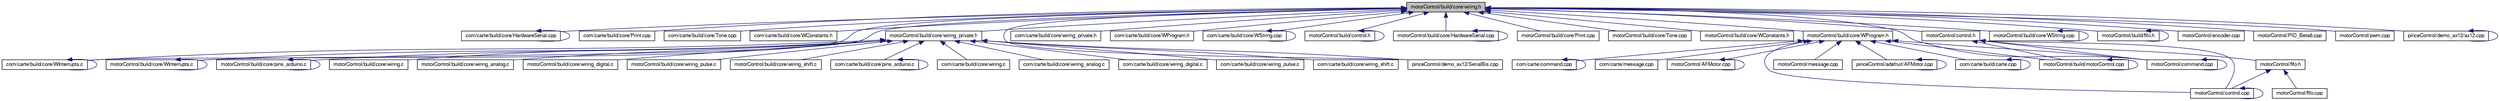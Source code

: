 digraph G
{
  edge [fontname="FreeSans",fontsize="10",labelfontname="FreeSans",labelfontsize="10"];
  node [fontname="FreeSans",fontsize="10",shape=record];
  Node1 [label="motorControl/build/core/wiring.h",height=0.2,width=0.4,color="black", fillcolor="grey75", style="filled" fontcolor="black"];
  Node1 -> Node2 [dir=back,color="midnightblue",fontsize="10",style="solid",fontname="FreeSans"];
  Node2 [label="com/carte/build/core/HardwareSerial.cpp",height=0.2,width=0.4,color="black", fillcolor="white", style="filled",URL="$com_2carte_2build_2core_2_hardware_serial_8cpp.html"];
  Node2 -> Node2 [dir=back,color="midnightblue",fontsize="10",style="solid",fontname="FreeSans"];
  Node1 -> Node3 [dir=back,color="midnightblue",fontsize="10",style="solid",fontname="FreeSans"];
  Node3 [label="com/carte/build/core/Print.cpp",height=0.2,width=0.4,color="black", fillcolor="white", style="filled",URL="$com_2carte_2build_2core_2_print_8cpp.html"];
  Node1 -> Node4 [dir=back,color="midnightblue",fontsize="10",style="solid",fontname="FreeSans"];
  Node4 [label="com/carte/build/core/Tone.cpp",height=0.2,width=0.4,color="black", fillcolor="white", style="filled",URL="$com_2carte_2build_2core_2_tone_8cpp.html"];
  Node1 -> Node5 [dir=back,color="midnightblue",fontsize="10",style="solid",fontname="FreeSans"];
  Node5 [label="com/carte/build/core/WConstants.h",height=0.2,width=0.4,color="black", fillcolor="white", style="filled",URL="$com_2carte_2build_2core_2_w_constants_8h.html"];
  Node1 -> Node6 [dir=back,color="midnightblue",fontsize="10",style="solid",fontname="FreeSans"];
  Node6 [label="com/carte/build/core/WInterrupts.c",height=0.2,width=0.4,color="black", fillcolor="white", style="filled",URL="$com_2carte_2build_2core_2_w_interrupts_8c.html"];
  Node6 -> Node6 [dir=back,color="midnightblue",fontsize="10",style="solid",fontname="FreeSans"];
  Node1 -> Node7 [dir=back,color="midnightblue",fontsize="10",style="solid",fontname="FreeSans"];
  Node7 [label="com/carte/build/core/wiring_private.h",height=0.2,width=0.4,color="black", fillcolor="white", style="filled",URL="$com_2carte_2build_2core_2wiring__private_8h.html"];
  Node1 -> Node8 [dir=back,color="midnightblue",fontsize="10",style="solid",fontname="FreeSans"];
  Node8 [label="com/carte/build/core/WProgram.h",height=0.2,width=0.4,color="black", fillcolor="white", style="filled",URL="$com_2carte_2build_2core_2_w_program_8h.html"];
  Node1 -> Node9 [dir=back,color="midnightblue",fontsize="10",style="solid",fontname="FreeSans"];
  Node9 [label="com/carte/build/core/WString.cpp",height=0.2,width=0.4,color="black", fillcolor="white", style="filled",URL="$com_2carte_2build_2core_2_w_string_8cpp.html"];
  Node9 -> Node9 [dir=back,color="midnightblue",fontsize="10",style="solid",fontname="FreeSans"];
  Node1 -> Node10 [dir=back,color="midnightblue",fontsize="10",style="solid",fontname="FreeSans"];
  Node10 [label="motorControl/build/control.h",height=0.2,width=0.4,color="black", fillcolor="white", style="filled",URL="$build_2control_8h.html"];
  Node10 -> Node10 [dir=back,color="midnightblue",fontsize="10",style="solid",fontname="FreeSans"];
  Node1 -> Node11 [dir=back,color="midnightblue",fontsize="10",style="solid",fontname="FreeSans"];
  Node11 [label="motorControl/build/core/HardwareSerial.cpp",height=0.2,width=0.4,color="black", fillcolor="white", style="filled",URL="$motor_control_2build_2core_2_hardware_serial_8cpp.html"];
  Node11 -> Node11 [dir=back,color="midnightblue",fontsize="10",style="solid",fontname="FreeSans"];
  Node1 -> Node12 [dir=back,color="midnightblue",fontsize="10",style="solid",fontname="FreeSans"];
  Node12 [label="motorControl/build/core/Print.cpp",height=0.2,width=0.4,color="black", fillcolor="white", style="filled",URL="$motor_control_2build_2core_2_print_8cpp.html"];
  Node1 -> Node13 [dir=back,color="midnightblue",fontsize="10",style="solid",fontname="FreeSans"];
  Node13 [label="motorControl/build/core/Tone.cpp",height=0.2,width=0.4,color="black", fillcolor="white", style="filled",URL="$motor_control_2build_2core_2_tone_8cpp.html"];
  Node1 -> Node14 [dir=back,color="midnightblue",fontsize="10",style="solid",fontname="FreeSans"];
  Node14 [label="motorControl/build/core/WConstants.h",height=0.2,width=0.4,color="black", fillcolor="white", style="filled",URL="$motor_control_2build_2core_2_w_constants_8h.html"];
  Node1 -> Node15 [dir=back,color="midnightblue",fontsize="10",style="solid",fontname="FreeSans"];
  Node15 [label="motorControl/build/core/WInterrupts.c",height=0.2,width=0.4,color="black", fillcolor="white", style="filled",URL="$motor_control_2build_2core_2_w_interrupts_8c.html"];
  Node15 -> Node15 [dir=back,color="midnightblue",fontsize="10",style="solid",fontname="FreeSans"];
  Node1 -> Node16 [dir=back,color="midnightblue",fontsize="10",style="solid",fontname="FreeSans"];
  Node16 [label="motorControl/build/core/wiring_private.h",height=0.2,width=0.4,color="black", fillcolor="white", style="filled",URL="$motor_control_2build_2core_2wiring__private_8h.html"];
  Node16 -> Node17 [dir=back,color="midnightblue",fontsize="10",style="solid",fontname="FreeSans"];
  Node17 [label="com/carte/build/core/pins_arduino.c",height=0.2,width=0.4,color="black", fillcolor="white", style="filled",URL="$com_2carte_2build_2core_2pins__arduino_8c.html"];
  Node17 -> Node17 [dir=back,color="midnightblue",fontsize="10",style="solid",fontname="FreeSans"];
  Node16 -> Node6 [dir=back,color="midnightblue",fontsize="10",style="solid",fontname="FreeSans"];
  Node16 -> Node18 [dir=back,color="midnightblue",fontsize="10",style="solid",fontname="FreeSans"];
  Node18 [label="com/carte/build/core/wiring.c",height=0.2,width=0.4,color="black", fillcolor="white", style="filled",URL="$com_2carte_2build_2core_2wiring_8c.html"];
  Node16 -> Node19 [dir=back,color="midnightblue",fontsize="10",style="solid",fontname="FreeSans"];
  Node19 [label="com/carte/build/core/wiring_analog.c",height=0.2,width=0.4,color="black", fillcolor="white", style="filled",URL="$com_2carte_2build_2core_2wiring__analog_8c.html"];
  Node16 -> Node20 [dir=back,color="midnightblue",fontsize="10",style="solid",fontname="FreeSans"];
  Node20 [label="com/carte/build/core/wiring_digital.c",height=0.2,width=0.4,color="black", fillcolor="white", style="filled",URL="$com_2carte_2build_2core_2wiring__digital_8c.html"];
  Node16 -> Node21 [dir=back,color="midnightblue",fontsize="10",style="solid",fontname="FreeSans"];
  Node21 [label="com/carte/build/core/wiring_pulse.c",height=0.2,width=0.4,color="black", fillcolor="white", style="filled",URL="$com_2carte_2build_2core_2wiring__pulse_8c.html"];
  Node16 -> Node22 [dir=back,color="midnightblue",fontsize="10",style="solid",fontname="FreeSans"];
  Node22 [label="com/carte/build/core/wiring_shift.c",height=0.2,width=0.4,color="black", fillcolor="white", style="filled",URL="$com_2carte_2build_2core_2wiring__shift_8c.html"];
  Node16 -> Node23 [dir=back,color="midnightblue",fontsize="10",style="solid",fontname="FreeSans"];
  Node23 [label="motorControl/build/core/pins_arduino.c",height=0.2,width=0.4,color="black", fillcolor="white", style="filled",URL="$motor_control_2build_2core_2pins__arduino_8c.html"];
  Node23 -> Node23 [dir=back,color="midnightblue",fontsize="10",style="solid",fontname="FreeSans"];
  Node16 -> Node15 [dir=back,color="midnightblue",fontsize="10",style="solid",fontname="FreeSans"];
  Node16 -> Node24 [dir=back,color="midnightblue",fontsize="10",style="solid",fontname="FreeSans"];
  Node24 [label="motorControl/build/core/wiring.c",height=0.2,width=0.4,color="black", fillcolor="white", style="filled",URL="$motor_control_2build_2core_2wiring_8c.html"];
  Node16 -> Node25 [dir=back,color="midnightblue",fontsize="10",style="solid",fontname="FreeSans"];
  Node25 [label="motorControl/build/core/wiring_analog.c",height=0.2,width=0.4,color="black", fillcolor="white", style="filled",URL="$motor_control_2build_2core_2wiring__analog_8c.html"];
  Node16 -> Node26 [dir=back,color="midnightblue",fontsize="10",style="solid",fontname="FreeSans"];
  Node26 [label="motorControl/build/core/wiring_digital.c",height=0.2,width=0.4,color="black", fillcolor="white", style="filled",URL="$motor_control_2build_2core_2wiring__digital_8c.html"];
  Node16 -> Node27 [dir=back,color="midnightblue",fontsize="10",style="solid",fontname="FreeSans"];
  Node27 [label="motorControl/build/core/wiring_pulse.c",height=0.2,width=0.4,color="black", fillcolor="white", style="filled",URL="$motor_control_2build_2core_2wiring__pulse_8c.html"];
  Node16 -> Node28 [dir=back,color="midnightblue",fontsize="10",style="solid",fontname="FreeSans"];
  Node28 [label="motorControl/build/core/wiring_shift.c",height=0.2,width=0.4,color="black", fillcolor="white", style="filled",URL="$motor_control_2build_2core_2wiring__shift_8c.html"];
  Node16 -> Node29 [dir=back,color="midnightblue",fontsize="10",style="solid",fontname="FreeSans"];
  Node29 [label="pinceControl/demo_ax12/SerialBis.cpp",height=0.2,width=0.4,color="black", fillcolor="white", style="filled",URL="$_serial_bis_8cpp.html"];
  Node1 -> Node30 [dir=back,color="midnightblue",fontsize="10",style="solid",fontname="FreeSans"];
  Node30 [label="motorControl/build/core/WProgram.h",height=0.2,width=0.4,color="black", fillcolor="white", style="filled",URL="$motor_control_2build_2core_2_w_program_8h.html"];
  Node30 -> Node31 [dir=back,color="midnightblue",fontsize="10",style="solid",fontname="FreeSans"];
  Node31 [label="com/carte/build/carte.cpp",height=0.2,width=0.4,color="black", fillcolor="white", style="filled",URL="$carte_8cpp.html"];
  Node31 -> Node31 [dir=back,color="midnightblue",fontsize="10",style="solid",fontname="FreeSans"];
  Node30 -> Node32 [dir=back,color="midnightblue",fontsize="10",style="solid",fontname="FreeSans"];
  Node32 [label="com/carte/command.cpp",height=0.2,width=0.4,color="black", fillcolor="white", style="filled",URL="$com_2carte_2command_8cpp.html"];
  Node32 -> Node32 [dir=back,color="midnightblue",fontsize="10",style="solid",fontname="FreeSans"];
  Node30 -> Node33 [dir=back,color="midnightblue",fontsize="10",style="solid",fontname="FreeSans"];
  Node33 [label="com/carte/message.cpp",height=0.2,width=0.4,color="black", fillcolor="white", style="filled",URL="$com_2carte_2message_8cpp.html"];
  Node30 -> Node34 [dir=back,color="midnightblue",fontsize="10",style="solid",fontname="FreeSans"];
  Node34 [label="motorControl/AFMotor.cpp",height=0.2,width=0.4,color="black", fillcolor="white", style="filled",URL="$motor_control_2_a_f_motor_8cpp.html"];
  Node34 -> Node34 [dir=back,color="midnightblue",fontsize="10",style="solid",fontname="FreeSans"];
  Node30 -> Node35 [dir=back,color="midnightblue",fontsize="10",style="solid",fontname="FreeSans"];
  Node35 [label="motorControl/build/motorControl.cpp",height=0.2,width=0.4,color="black", fillcolor="white", style="filled",URL="$motor_control_8cpp.html"];
  Node35 -> Node35 [dir=back,color="midnightblue",fontsize="10",style="solid",fontname="FreeSans"];
  Node30 -> Node36 [dir=back,color="midnightblue",fontsize="10",style="solid",fontname="FreeSans"];
  Node36 [label="motorControl/command.cpp",height=0.2,width=0.4,color="black", fillcolor="white", style="filled",URL="$motor_control_2command_8cpp.html"];
  Node36 -> Node36 [dir=back,color="midnightblue",fontsize="10",style="solid",fontname="FreeSans"];
  Node30 -> Node37 [dir=back,color="midnightblue",fontsize="10",style="solid",fontname="FreeSans"];
  Node37 [label="motorControl/control.cpp",height=0.2,width=0.4,color="black", fillcolor="white", style="filled",URL="$control_8cpp.html"];
  Node37 -> Node37 [dir=back,color="midnightblue",fontsize="10",style="solid",fontname="FreeSans"];
  Node30 -> Node38 [dir=back,color="midnightblue",fontsize="10",style="solid",fontname="FreeSans"];
  Node38 [label="motorControl/message.cpp",height=0.2,width=0.4,color="black", fillcolor="white", style="filled",URL="$motor_control_2message_8cpp.html"];
  Node30 -> Node39 [dir=back,color="midnightblue",fontsize="10",style="solid",fontname="FreeSans"];
  Node39 [label="pinceControl/adafruit/AFMotor.cpp",height=0.2,width=0.4,color="black", fillcolor="white", style="filled",URL="$pince_control_2adafruit_2_a_f_motor_8cpp.html"];
  Node39 -> Node39 [dir=back,color="midnightblue",fontsize="10",style="solid",fontname="FreeSans"];
  Node1 -> Node40 [dir=back,color="midnightblue",fontsize="10",style="solid",fontname="FreeSans"];
  Node40 [label="motorControl/build/core/WString.cpp",height=0.2,width=0.4,color="black", fillcolor="white", style="filled",URL="$motor_control_2build_2core_2_w_string_8cpp.html"];
  Node40 -> Node40 [dir=back,color="midnightblue",fontsize="10",style="solid",fontname="FreeSans"];
  Node1 -> Node41 [dir=back,color="midnightblue",fontsize="10",style="solid",fontname="FreeSans"];
  Node41 [label="motorControl/build/fifo.h",height=0.2,width=0.4,color="black", fillcolor="white", style="filled",URL="$build_2fifo_8h.html"];
  Node41 -> Node41 [dir=back,color="midnightblue",fontsize="10",style="solid",fontname="FreeSans"];
  Node1 -> Node36 [dir=back,color="midnightblue",fontsize="10",style="solid",fontname="FreeSans"];
  Node1 -> Node42 [dir=back,color="midnightblue",fontsize="10",style="solid",fontname="FreeSans"];
  Node42 [label="motorControl/control.h",height=0.2,width=0.4,color="black", fillcolor="white", style="filled",URL="$control_8h.html"];
  Node42 -> Node35 [dir=back,color="midnightblue",fontsize="10",style="solid",fontname="FreeSans"];
  Node42 -> Node36 [dir=back,color="midnightblue",fontsize="10",style="solid",fontname="FreeSans"];
  Node42 -> Node37 [dir=back,color="midnightblue",fontsize="10",style="solid",fontname="FreeSans"];
  Node42 -> Node43 [dir=back,color="midnightblue",fontsize="10",style="solid",fontname="FreeSans"];
  Node43 [label="motorControl/fifo.h",height=0.2,width=0.4,color="black", fillcolor="white", style="filled",URL="$fifo_8h.html"];
  Node43 -> Node37 [dir=back,color="midnightblue",fontsize="10",style="solid",fontname="FreeSans"];
  Node43 -> Node44 [dir=back,color="midnightblue",fontsize="10",style="solid",fontname="FreeSans"];
  Node44 [label="motorControl/fifo.cpp",height=0.2,width=0.4,color="black", fillcolor="white", style="filled",URL="$fifo_8cpp.html"];
  Node1 -> Node45 [dir=back,color="midnightblue",fontsize="10",style="solid",fontname="FreeSans"];
  Node45 [label="motorControl/encoder.cpp",height=0.2,width=0.4,color="black", fillcolor="white", style="filled",URL="$encoder_8cpp.html"];
  Node1 -> Node46 [dir=back,color="midnightblue",fontsize="10",style="solid",fontname="FreeSans"];
  Node46 [label="motorControl/PID_Beta6.cpp",height=0.2,width=0.4,color="black", fillcolor="white", style="filled",URL="$_p_i_d___beta6_8cpp.html"];
  Node1 -> Node47 [dir=back,color="midnightblue",fontsize="10",style="solid",fontname="FreeSans"];
  Node47 [label="motorControl/pwm.cpp",height=0.2,width=0.4,color="black", fillcolor="white", style="filled",URL="$pwm_8cpp.html"];
  Node1 -> Node48 [dir=back,color="midnightblue",fontsize="10",style="solid",fontname="FreeSans"];
  Node48 [label="pinceControl/demo_ax12/ax12.cpp",height=0.2,width=0.4,color="black", fillcolor="white", style="filled",URL="$ax12_8cpp.html"];
  Node48 -> Node48 [dir=back,color="midnightblue",fontsize="10",style="solid",fontname="FreeSans"];
  Node1 -> Node29 [dir=back,color="midnightblue",fontsize="10",style="solid",fontname="FreeSans"];
}

